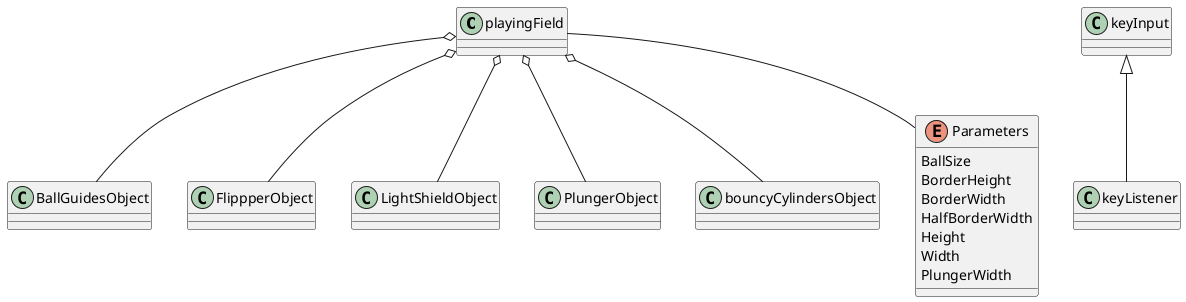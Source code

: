 @startuml
'https://plantuml.com/class-diagram

class playingField
class keyInput
class keyListener
class BallGuidesObject
class FlippperObject
class LightShieldObject
class PlungerObject
class bouncyCylindersObject

playingField -- Parameters

keyInput <|-- keyListener

playingField o-- FlippperObject

playingField o-- PlungerObject

playingField o-- BallGuidesObject

playingField o-- LightShieldObject

playingField o-- bouncyCylindersObject

enum Parameters {
 BallSize
 BorderHeight
 BorderWidth
 HalfBorderWidth
 Height
 Width
 PlungerWidth
 }

@enduml
